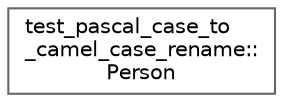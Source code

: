 digraph "类继承关系图"
{
 // LATEX_PDF_SIZE
  bgcolor="transparent";
  edge [fontname=Helvetica,fontsize=10,labelfontname=Helvetica,labelfontsize=10];
  node [fontname=Helvetica,fontsize=10,shape=box,height=0.2,width=0.4];
  rankdir="LR";
  Node0 [id="Node000000",label="test_pascal_case_to\l_camel_case_rename::\lPerson",height=0.2,width=0.4,color="grey40", fillcolor="white", style="filled",URL="$structtest__pascal__case__to__camel__case__rename_1_1_person.html",tooltip=" "];
}
